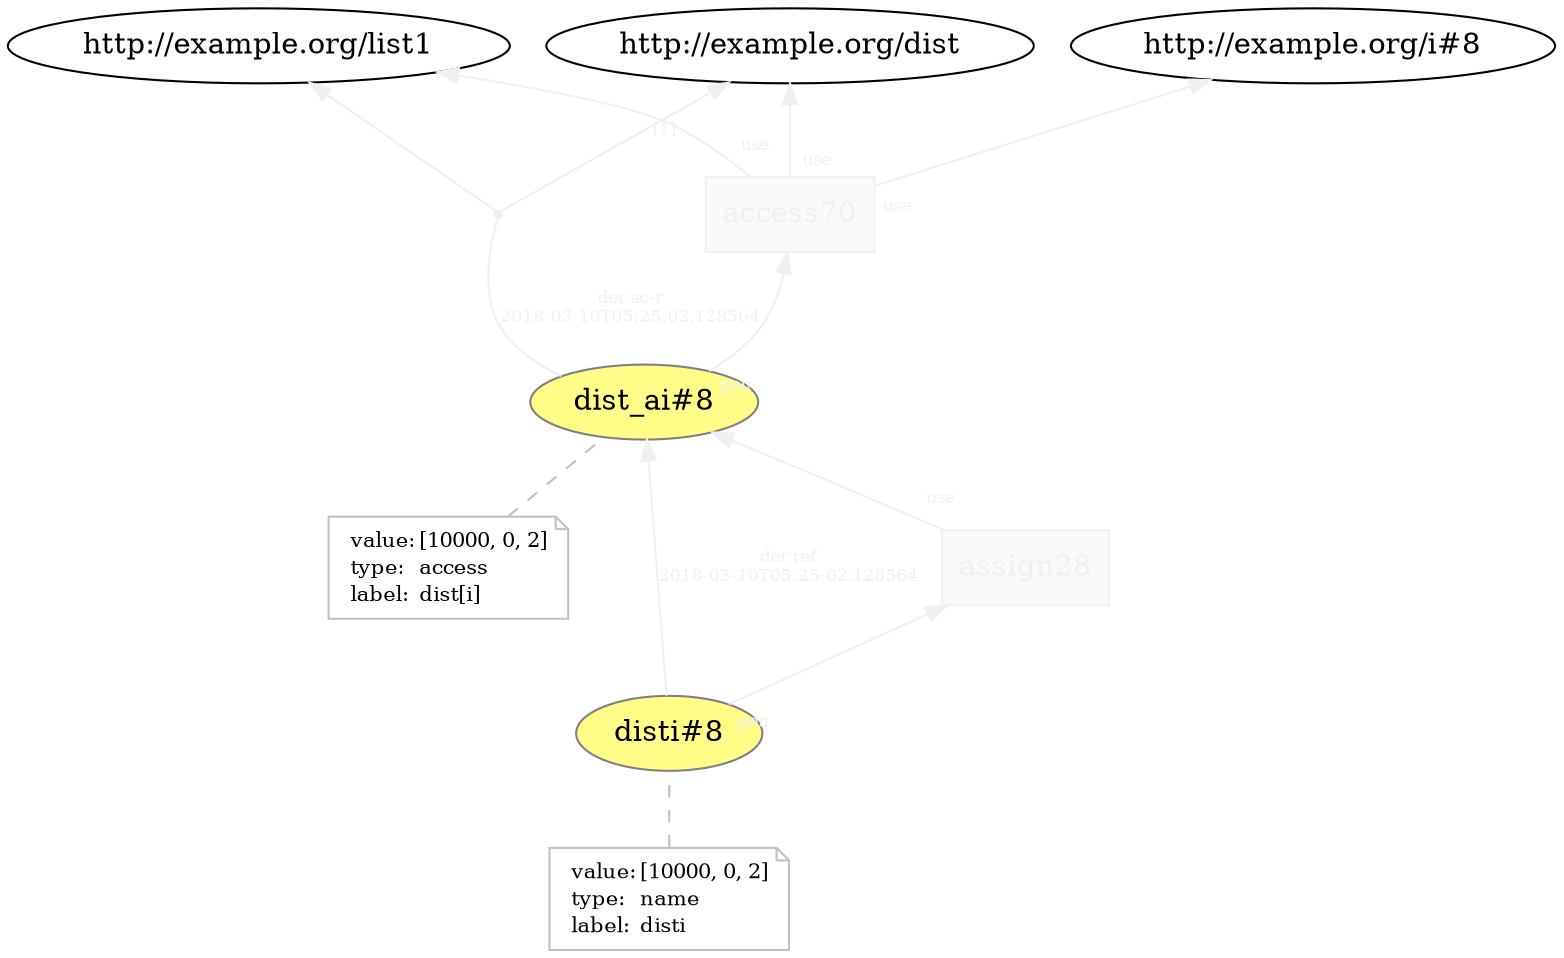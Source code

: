 digraph "PROV" { size="16,12"; rankdir="BT";
"http://example.org/dist_ai#8" [fillcolor="#FFFC87",color="#808080",style="filled",label="dist_ai#8",URL="http://example.org/dist_ai#8"]
"-attrs0" [color="gray",shape="note",fontsize="10",fontcolor="black",label=<<TABLE cellpadding="0" border="0">
	<TR>
	    <TD align="left">value:</TD>
	    <TD align="left">[10000, 0, 2]</TD>
	</TR>
	<TR>
	    <TD align="left">type:</TD>
	    <TD align="left">access</TD>
	</TR>
	<TR>
	    <TD align="left">label:</TD>
	    <TD align="left">dist[i]</TD>
	</TR>
</TABLE>>]
"-attrs0" -> "http://example.org/dist_ai#8" [color="gray",style="dashed",arrowhead="none"]
"http://example.org/access70" [fillcolor="#FAFAFA",color="#F0F0F0",shape="polygon",sides="4",style="filled",fontcolor="#F0F0F0",label="access70",URL="http://example.org/access70"]
"bn0" [shape="point",label="",fontcolor="#F0F0F0",color="#F0F0F0"]
"http://example.org/dist_ai#8" -> "bn0" [fontsize="8",distance="1.5",angle="60.0",rotation="20",label="der ac-r
2018-03-10T05:25:02.128564",arrowhead="none",fontcolor="#F0F0F0",color="#F0F0F0"]
"bn0" -> "http://example.org/dist" [fontsize="8",distance="1.5",angle="60.0",rotation="20",label="[1]",fontcolor="#F0F0F0",color="#F0F0F0"]
"bn0" -> "http://example.org/list1" [fontcolor="#F0F0F0",color="#F0F0F0"]
"http://example.org/access70" -> "http://example.org/dist" [labelfontsize="8",labeldistance="1.5",labelangle="60.0",rotation="20",taillabel="use",fontcolor="#F0F0F0",color="#F0F0F0"]
"http://example.org/access70" -> "http://example.org/i#8" [labelfontsize="8",labeldistance="1.5",labelangle="60.0",rotation="20",taillabel="use",fontcolor="#F0F0F0",color="#F0F0F0"]
"http://example.org/disti#8" [fillcolor="#FFFC87",color="#808080",style="filled",label="disti#8",URL="http://example.org/disti#8"]
"-attrs1" [color="gray",shape="note",fontsize="10",fontcolor="black",label=<<TABLE cellpadding="0" border="0">
	<TR>
	    <TD align="left">value:</TD>
	    <TD align="left">[10000, 0, 2]</TD>
	</TR>
	<TR>
	    <TD align="left">type:</TD>
	    <TD align="left">name</TD>
	</TR>
	<TR>
	    <TD align="left">label:</TD>
	    <TD align="left">disti</TD>
	</TR>
</TABLE>>]
"-attrs1" -> "http://example.org/disti#8" [color="gray",style="dashed",arrowhead="none"]
"http://example.org/assign28" [fillcolor="#FAFAFA",color="#F0F0F0",shape="polygon",sides="4",style="filled",fontcolor="#F0F0F0",label="assign28",URL="http://example.org/assign28"]
"http://example.org/disti#8" -> "http://example.org/dist_ai#8" [fontsize="8",distance="1.5",angle="60.0",rotation="20",label="der ref
2018-03-10T05:25:02.128564",fontcolor="#F0F0F0",color="#F0F0F0"]
"http://example.org/access70" -> "http://example.org/list1" [labelfontsize="8",labeldistance="1.5",labelangle="60.0",rotation="20",taillabel="use",fontcolor="#F0F0F0",color="#F0F0F0"]
"http://example.org/assign28" -> "http://example.org/dist_ai#8" [labelfontsize="8",labeldistance="1.5",labelangle="60.0",rotation="20",taillabel="use",fontcolor="#F0F0F0",color="#F0F0F0"]
"http://example.org/dist_ai#8" -> "http://example.org/access70" [labelfontsize="8",labeldistance="1.5",labelangle="60.0",rotation="20",taillabel="gen",fontcolor="#F0F0F0",color="#F0F0F0"]
"http://example.org/disti#8" -> "http://example.org/assign28" [labelfontsize="8",labeldistance="1.5",labelangle="60.0",rotation="20",taillabel="gen",fontcolor="#F0F0F0",color="#F0F0F0"]
}